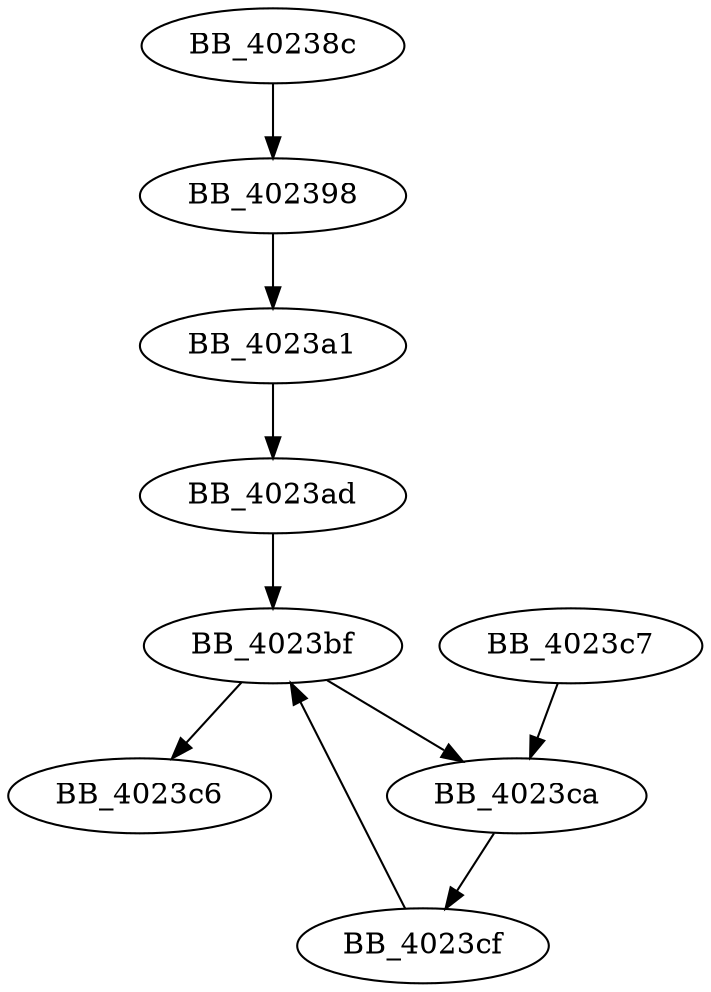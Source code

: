 DiGraph __onexit{
BB_40238c->BB_402398
BB_402398->BB_4023a1
BB_4023a1->BB_4023ad
BB_4023ad->BB_4023bf
BB_4023bf->BB_4023c6
BB_4023bf->BB_4023ca
BB_4023c7->BB_4023ca
BB_4023ca->BB_4023cf
BB_4023cf->BB_4023bf
}
